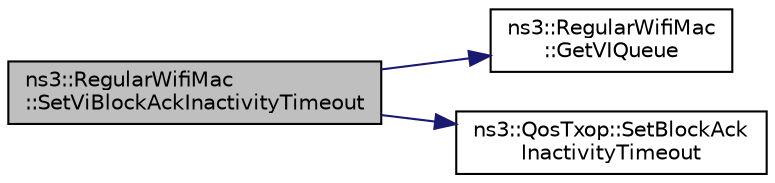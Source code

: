 digraph "ns3::RegularWifiMac::SetViBlockAckInactivityTimeout"
{
 // LATEX_PDF_SIZE
  edge [fontname="Helvetica",fontsize="10",labelfontname="Helvetica",labelfontsize="10"];
  node [fontname="Helvetica",fontsize="10",shape=record];
  rankdir="LR";
  Node1 [label="ns3::RegularWifiMac\l::SetViBlockAckInactivityTimeout",height=0.2,width=0.4,color="black", fillcolor="grey75", style="filled", fontcolor="black",tooltip="Set VI block ack inactivity timeout."];
  Node1 -> Node2 [color="midnightblue",fontsize="10",style="solid",fontname="Helvetica"];
  Node2 [label="ns3::RegularWifiMac\l::GetVIQueue",height=0.2,width=0.4,color="black", fillcolor="white", style="filled",URL="$classns3_1_1_regular_wifi_mac.html#ad2418b180a2ccc6b56ff5742926c279f",tooltip="Accessor for the AC_VI channel access function."];
  Node1 -> Node3 [color="midnightblue",fontsize="10",style="solid",fontname="Helvetica"];
  Node3 [label="ns3::QosTxop::SetBlockAck\lInactivityTimeout",height=0.2,width=0.4,color="black", fillcolor="white", style="filled",URL="$classns3_1_1_qos_txop.html#ad4d63aac7ad4861332f75ba9c31c20c9",tooltip="Set the BlockAck inactivity timeout."];
}

